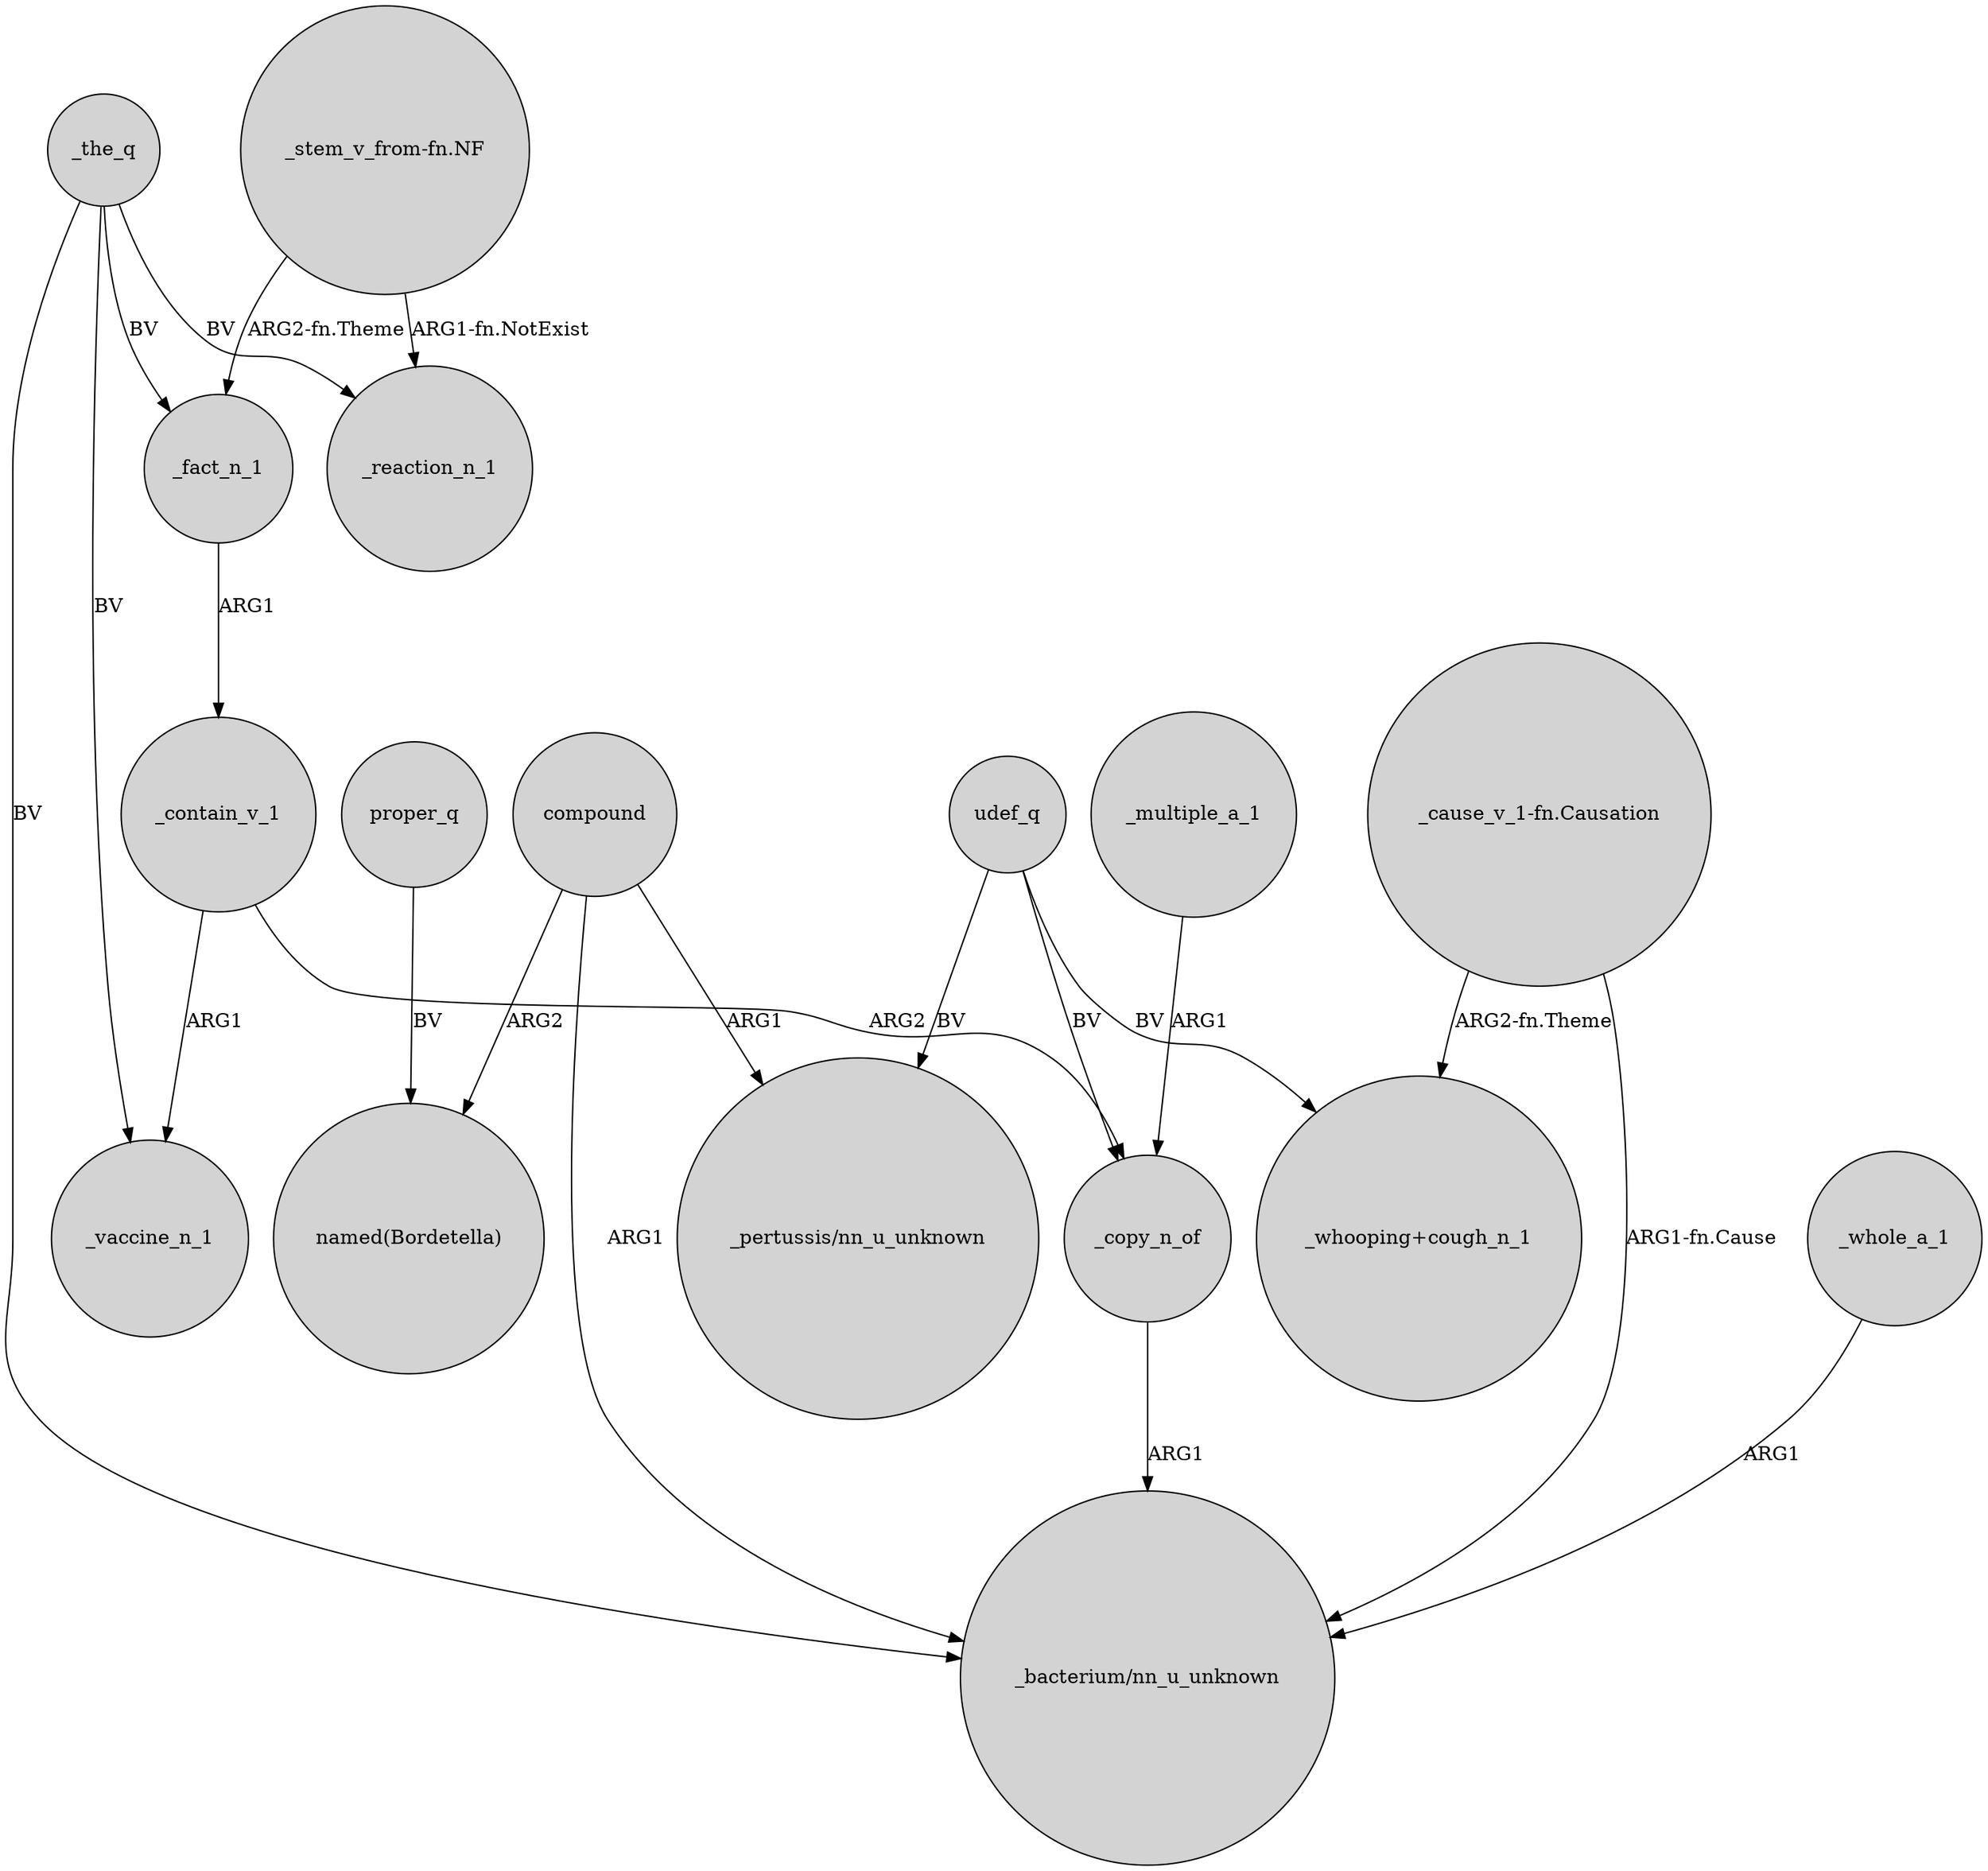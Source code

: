 digraph {
	node [shape=circle style=filled]
	_the_q -> _vaccine_n_1 [label=BV]
	compound -> "_bacterium/nn_u_unknown" [label=ARG1]
	"_cause_v_1-fn.Causation" -> "_bacterium/nn_u_unknown" [label="ARG1-fn.Cause"]
	"_stem_v_from-fn.NF" -> _fact_n_1 [label="ARG2-fn.Theme"]
	compound -> "_pertussis/nn_u_unknown" [label=ARG1]
	_contain_v_1 -> _vaccine_n_1 [label=ARG1]
	"_cause_v_1-fn.Causation" -> "_whooping+cough_n_1" [label="ARG2-fn.Theme"]
	udef_q -> "_pertussis/nn_u_unknown" [label=BV]
	_the_q -> _reaction_n_1 [label=BV]
	_the_q -> "_bacterium/nn_u_unknown" [label=BV]
	_fact_n_1 -> _contain_v_1 [label=ARG1]
	_the_q -> _fact_n_1 [label=BV]
	"_stem_v_from-fn.NF" -> _reaction_n_1 [label="ARG1-fn.NotExist"]
	udef_q -> "_whooping+cough_n_1" [label=BV]
	_contain_v_1 -> _copy_n_of [label=ARG2]
	compound -> "named(Bordetella)" [label=ARG2]
	_copy_n_of -> "_bacterium/nn_u_unknown" [label=ARG1]
	_whole_a_1 -> "_bacterium/nn_u_unknown" [label=ARG1]
	udef_q -> _copy_n_of [label=BV]
	_multiple_a_1 -> _copy_n_of [label=ARG1]
	proper_q -> "named(Bordetella)" [label=BV]
}
